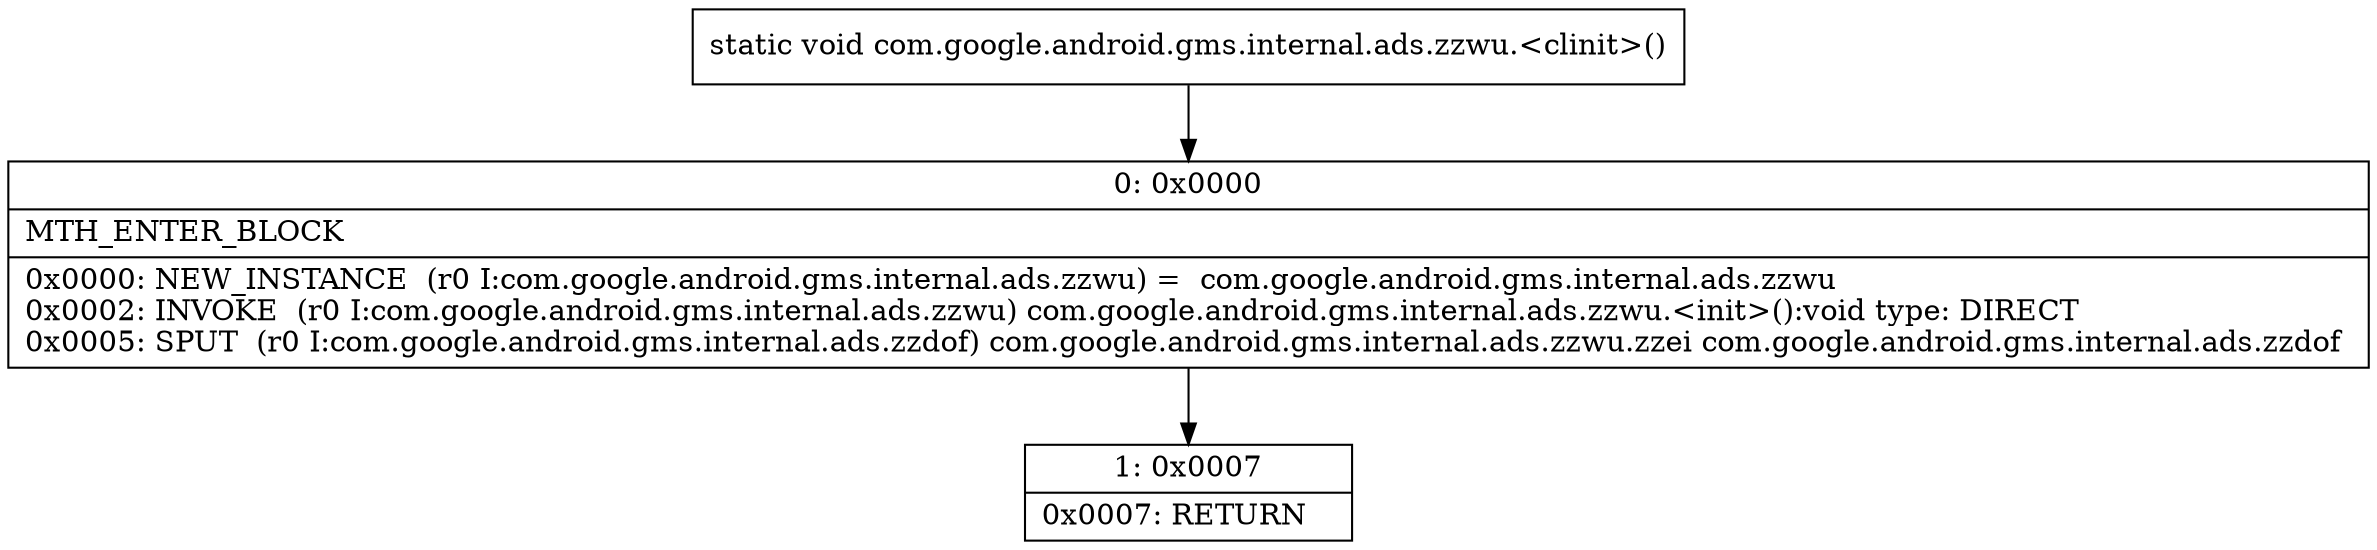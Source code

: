 digraph "CFG forcom.google.android.gms.internal.ads.zzwu.\<clinit\>()V" {
Node_0 [shape=record,label="{0\:\ 0x0000|MTH_ENTER_BLOCK\l|0x0000: NEW_INSTANCE  (r0 I:com.google.android.gms.internal.ads.zzwu) =  com.google.android.gms.internal.ads.zzwu \l0x0002: INVOKE  (r0 I:com.google.android.gms.internal.ads.zzwu) com.google.android.gms.internal.ads.zzwu.\<init\>():void type: DIRECT \l0x0005: SPUT  (r0 I:com.google.android.gms.internal.ads.zzdof) com.google.android.gms.internal.ads.zzwu.zzei com.google.android.gms.internal.ads.zzdof \l}"];
Node_1 [shape=record,label="{1\:\ 0x0007|0x0007: RETURN   \l}"];
MethodNode[shape=record,label="{static void com.google.android.gms.internal.ads.zzwu.\<clinit\>() }"];
MethodNode -> Node_0;
Node_0 -> Node_1;
}

